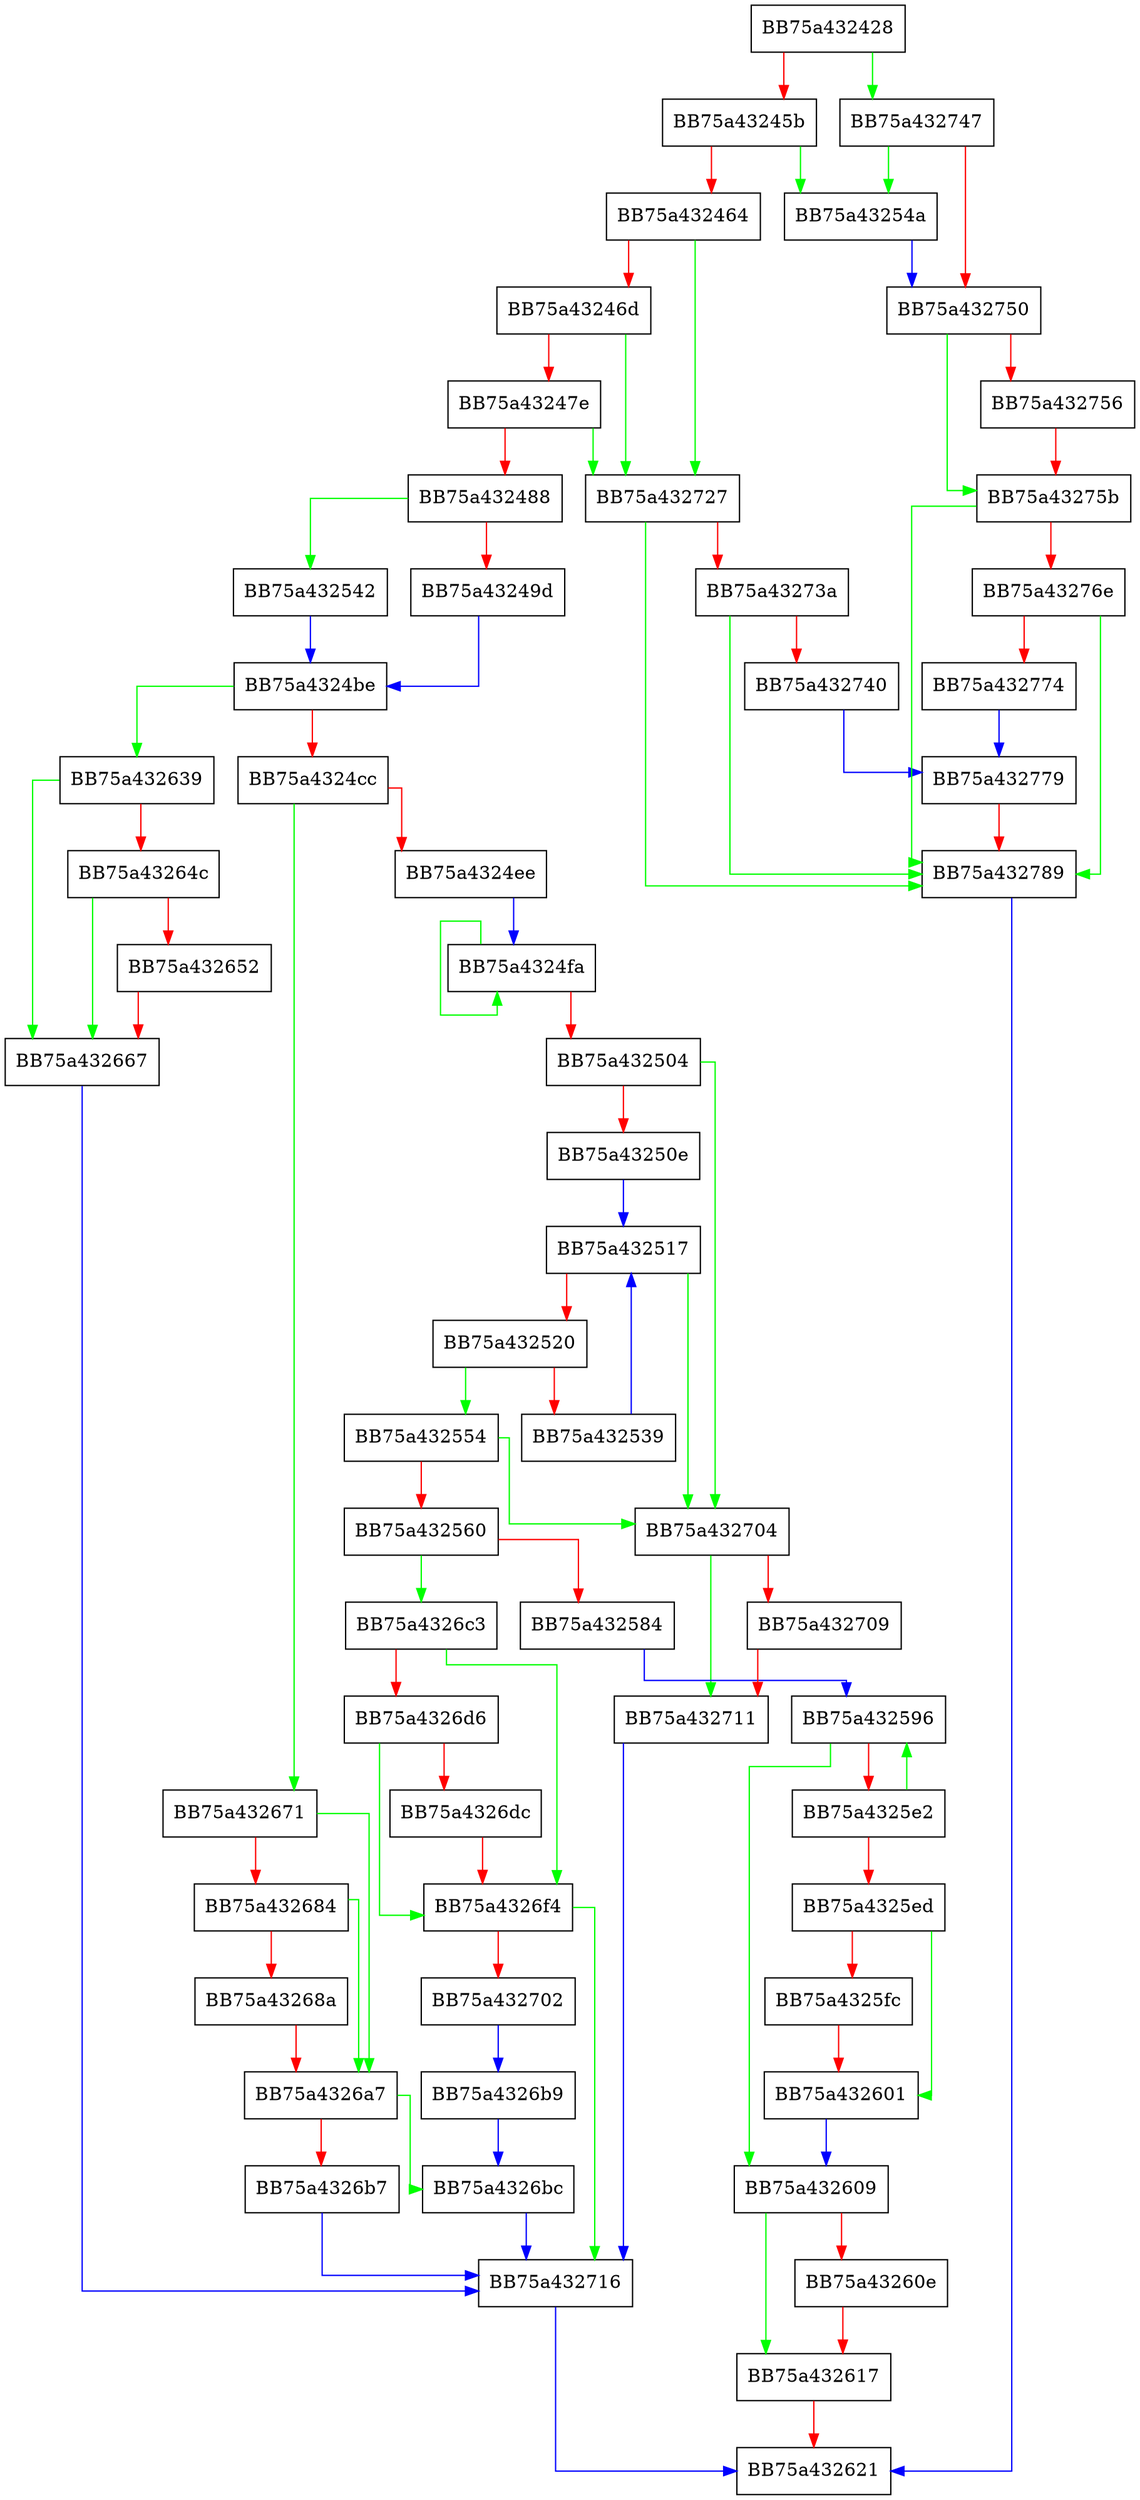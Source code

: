 digraph CreateUserEnvrDB {
  node [shape="box"];
  graph [splines=ortho];
  BB75a432428 -> BB75a432747 [color="green"];
  BB75a432428 -> BB75a43245b [color="red"];
  BB75a43245b -> BB75a43254a [color="green"];
  BB75a43245b -> BB75a432464 [color="red"];
  BB75a432464 -> BB75a432727 [color="green"];
  BB75a432464 -> BB75a43246d [color="red"];
  BB75a43246d -> BB75a432727 [color="green"];
  BB75a43246d -> BB75a43247e [color="red"];
  BB75a43247e -> BB75a432727 [color="green"];
  BB75a43247e -> BB75a432488 [color="red"];
  BB75a432488 -> BB75a432542 [color="green"];
  BB75a432488 -> BB75a43249d [color="red"];
  BB75a43249d -> BB75a4324be [color="blue"];
  BB75a4324be -> BB75a432639 [color="green"];
  BB75a4324be -> BB75a4324cc [color="red"];
  BB75a4324cc -> BB75a432671 [color="green"];
  BB75a4324cc -> BB75a4324ee [color="red"];
  BB75a4324ee -> BB75a4324fa [color="blue"];
  BB75a4324fa -> BB75a4324fa [color="green"];
  BB75a4324fa -> BB75a432504 [color="red"];
  BB75a432504 -> BB75a432704 [color="green"];
  BB75a432504 -> BB75a43250e [color="red"];
  BB75a43250e -> BB75a432517 [color="blue"];
  BB75a432517 -> BB75a432704 [color="green"];
  BB75a432517 -> BB75a432520 [color="red"];
  BB75a432520 -> BB75a432554 [color="green"];
  BB75a432520 -> BB75a432539 [color="red"];
  BB75a432539 -> BB75a432517 [color="blue"];
  BB75a432542 -> BB75a4324be [color="blue"];
  BB75a43254a -> BB75a432750 [color="blue"];
  BB75a432554 -> BB75a432704 [color="green"];
  BB75a432554 -> BB75a432560 [color="red"];
  BB75a432560 -> BB75a4326c3 [color="green"];
  BB75a432560 -> BB75a432584 [color="red"];
  BB75a432584 -> BB75a432596 [color="blue"];
  BB75a432596 -> BB75a432609 [color="green"];
  BB75a432596 -> BB75a4325e2 [color="red"];
  BB75a4325e2 -> BB75a432596 [color="green"];
  BB75a4325e2 -> BB75a4325ed [color="red"];
  BB75a4325ed -> BB75a432601 [color="green"];
  BB75a4325ed -> BB75a4325fc [color="red"];
  BB75a4325fc -> BB75a432601 [color="red"];
  BB75a432601 -> BB75a432609 [color="blue"];
  BB75a432609 -> BB75a432617 [color="green"];
  BB75a432609 -> BB75a43260e [color="red"];
  BB75a43260e -> BB75a432617 [color="red"];
  BB75a432617 -> BB75a432621 [color="red"];
  BB75a432639 -> BB75a432667 [color="green"];
  BB75a432639 -> BB75a43264c [color="red"];
  BB75a43264c -> BB75a432667 [color="green"];
  BB75a43264c -> BB75a432652 [color="red"];
  BB75a432652 -> BB75a432667 [color="red"];
  BB75a432667 -> BB75a432716 [color="blue"];
  BB75a432671 -> BB75a4326a7 [color="green"];
  BB75a432671 -> BB75a432684 [color="red"];
  BB75a432684 -> BB75a4326a7 [color="green"];
  BB75a432684 -> BB75a43268a [color="red"];
  BB75a43268a -> BB75a4326a7 [color="red"];
  BB75a4326a7 -> BB75a4326bc [color="green"];
  BB75a4326a7 -> BB75a4326b7 [color="red"];
  BB75a4326b7 -> BB75a432716 [color="blue"];
  BB75a4326b9 -> BB75a4326bc [color="blue"];
  BB75a4326bc -> BB75a432716 [color="blue"];
  BB75a4326c3 -> BB75a4326f4 [color="green"];
  BB75a4326c3 -> BB75a4326d6 [color="red"];
  BB75a4326d6 -> BB75a4326f4 [color="green"];
  BB75a4326d6 -> BB75a4326dc [color="red"];
  BB75a4326dc -> BB75a4326f4 [color="red"];
  BB75a4326f4 -> BB75a432716 [color="green"];
  BB75a4326f4 -> BB75a432702 [color="red"];
  BB75a432702 -> BB75a4326b9 [color="blue"];
  BB75a432704 -> BB75a432711 [color="green"];
  BB75a432704 -> BB75a432709 [color="red"];
  BB75a432709 -> BB75a432711 [color="red"];
  BB75a432711 -> BB75a432716 [color="blue"];
  BB75a432716 -> BB75a432621 [color="blue"];
  BB75a432727 -> BB75a432789 [color="green"];
  BB75a432727 -> BB75a43273a [color="red"];
  BB75a43273a -> BB75a432789 [color="green"];
  BB75a43273a -> BB75a432740 [color="red"];
  BB75a432740 -> BB75a432779 [color="blue"];
  BB75a432747 -> BB75a43254a [color="green"];
  BB75a432747 -> BB75a432750 [color="red"];
  BB75a432750 -> BB75a43275b [color="green"];
  BB75a432750 -> BB75a432756 [color="red"];
  BB75a432756 -> BB75a43275b [color="red"];
  BB75a43275b -> BB75a432789 [color="green"];
  BB75a43275b -> BB75a43276e [color="red"];
  BB75a43276e -> BB75a432789 [color="green"];
  BB75a43276e -> BB75a432774 [color="red"];
  BB75a432774 -> BB75a432779 [color="blue"];
  BB75a432779 -> BB75a432789 [color="red"];
  BB75a432789 -> BB75a432621 [color="blue"];
}